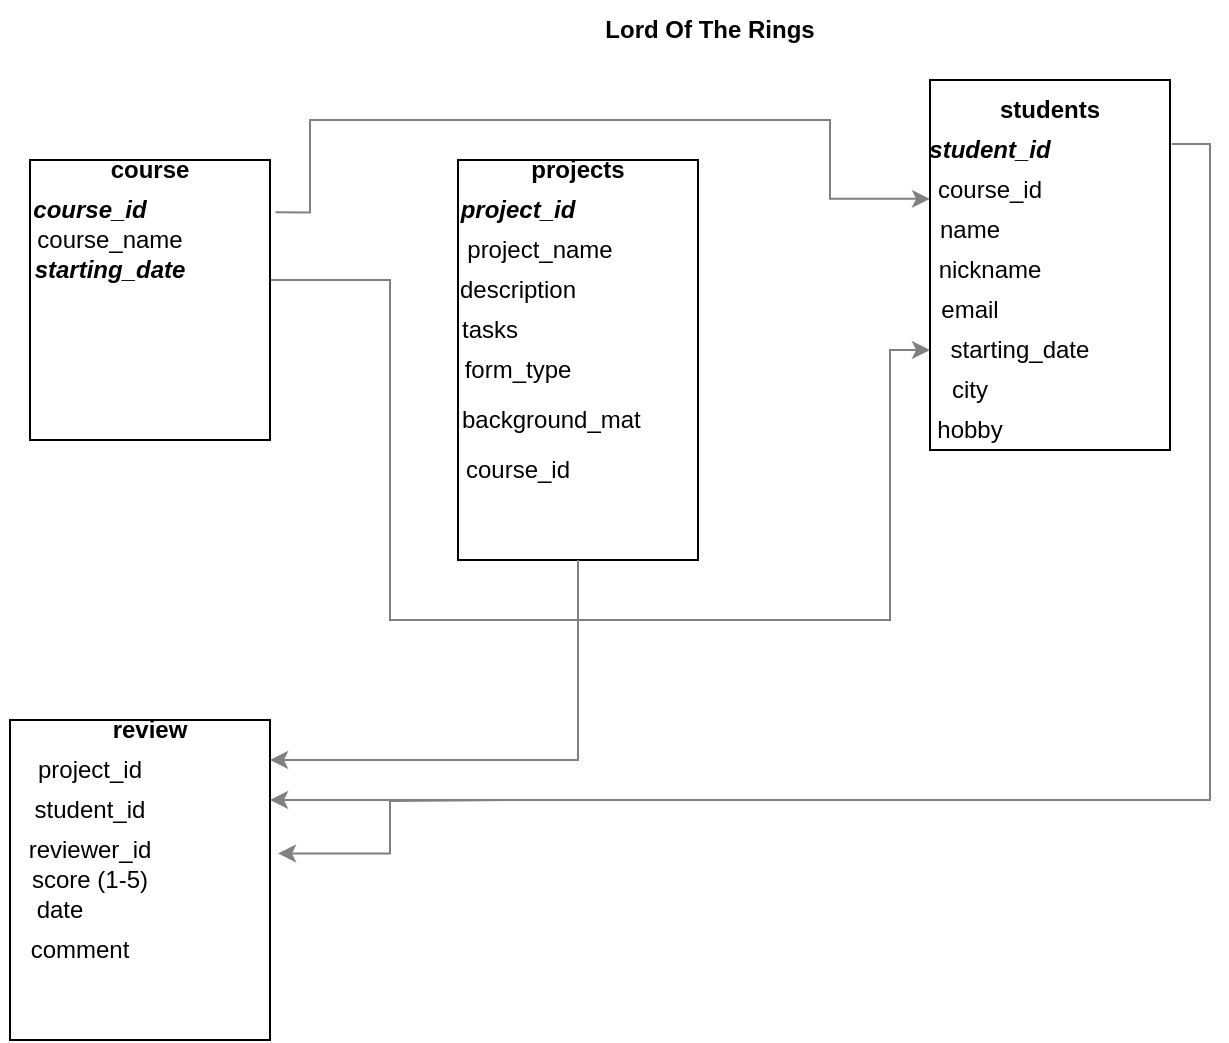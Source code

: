 <mxfile version="15.8.6" type="device"><diagram id="XUP0Fdp4mlZT6pfwWril" name="Page-1"><mxGraphModel dx="1038" dy="579" grid="1" gridSize="10" guides="1" tooltips="1" connect="1" arrows="1" fold="1" page="1" pageScale="1" pageWidth="827" pageHeight="1169" math="0" shadow="0"><root><mxCell id="0"/><mxCell id="1" parent="0"/><mxCell id="B4EsAZ1QFozqLHtL7axL-45" value="" style="edgeStyle=orthogonalEdgeStyle;rounded=0;orthogonalLoop=1;jettySize=auto;html=1;entryX=0;entryY=0.648;entryDx=0;entryDy=0;exitX=1.023;exitY=0.187;exitDx=0;exitDy=0;exitPerimeter=0;strokeColor=#808080;entryPerimeter=0;" parent="1" source="B4EsAZ1QFozqLHtL7axL-1" target="B4EsAZ1QFozqLHtL7axL-42" edge="1"><mxGeometry relative="1" as="geometry"><Array as="points"><mxPoint x="220" y="106"/><mxPoint x="220" y="60"/><mxPoint x="480" y="60"/><mxPoint x="480" y="99"/></Array></mxGeometry></mxCell><mxCell id="B4EsAZ1QFozqLHtL7axL-48" value="" style="edgeStyle=orthogonalEdgeStyle;rounded=0;orthogonalLoop=1;jettySize=auto;html=1;strokeColor=#808080;" parent="1" source="B4EsAZ1QFozqLHtL7axL-1" target="B4EsAZ1QFozqLHtL7axL-24" edge="1"><mxGeometry relative="1" as="geometry"><Array as="points"><mxPoint x="260" y="140"/><mxPoint x="260" y="310"/><mxPoint x="510" y="310"/><mxPoint x="510" y="175"/></Array></mxGeometry></mxCell><mxCell id="B4EsAZ1QFozqLHtL7axL-1" value="" style="rounded=0;whiteSpace=wrap;html=1;" parent="1" vertex="1"><mxGeometry x="80" y="80" width="120" height="140" as="geometry"/></mxCell><mxCell id="B4EsAZ1QFozqLHtL7axL-2" value="Lord Of The Rings" style="text;html=1;strokeColor=none;fillColor=none;align=center;verticalAlign=middle;whiteSpace=wrap;rounded=0;fontStyle=1" parent="1" vertex="1"><mxGeometry x="347" width="146" height="30" as="geometry"/></mxCell><mxCell id="B4EsAZ1QFozqLHtL7axL-4" value="course" style="text;html=1;strokeColor=none;fillColor=none;align=center;verticalAlign=middle;whiteSpace=wrap;rounded=0;fontStyle=1" parent="1" vertex="1"><mxGeometry x="110" y="70" width="60" height="30" as="geometry"/></mxCell><mxCell id="B4EsAZ1QFozqLHtL7axL-5" value="&lt;b&gt;&lt;i&gt;course_id&lt;/i&gt;&lt;/b&gt;" style="text;html=1;strokeColor=none;fillColor=none;align=center;verticalAlign=middle;whiteSpace=wrap;rounded=0;" parent="1" vertex="1"><mxGeometry x="80" y="90" width="60" height="30" as="geometry"/></mxCell><mxCell id="B4EsAZ1QFozqLHtL7axL-7" value="&lt;b&gt;&lt;i&gt;starting_date&lt;/i&gt;&lt;/b&gt;" style="text;html=1;strokeColor=none;fillColor=none;align=center;verticalAlign=middle;whiteSpace=wrap;rounded=0;" parent="1" vertex="1"><mxGeometry x="90" y="120" width="60" height="30" as="geometry"/></mxCell><mxCell id="B4EsAZ1QFozqLHtL7axL-8" value="course_name" style="text;html=1;strokeColor=none;fillColor=none;align=center;verticalAlign=middle;whiteSpace=wrap;rounded=0;" parent="1" vertex="1"><mxGeometry x="75" y="110" width="90" height="20" as="geometry"/></mxCell><mxCell id="B4EsAZ1QFozqLHtL7axL-10" value="" style="rounded=0;whiteSpace=wrap;html=1;align=left;" parent="1" vertex="1"><mxGeometry x="294" y="80" width="120" height="200" as="geometry"/></mxCell><mxCell id="B4EsAZ1QFozqLHtL7axL-11" value="projects" style="text;html=1;strokeColor=none;fillColor=none;align=center;verticalAlign=middle;whiteSpace=wrap;rounded=0;fontStyle=1" parent="1" vertex="1"><mxGeometry x="324" y="70" width="60" height="30" as="geometry"/></mxCell><mxCell id="B4EsAZ1QFozqLHtL7axL-12" value="&lt;b&gt;&lt;i&gt;project_id&lt;/i&gt;&lt;/b&gt;" style="text;html=1;strokeColor=none;fillColor=none;align=center;verticalAlign=middle;whiteSpace=wrap;rounded=0;" parent="1" vertex="1"><mxGeometry x="294" y="90" width="60" height="30" as="geometry"/></mxCell><mxCell id="B4EsAZ1QFozqLHtL7axL-13" value="project_name" style="text;html=1;strokeColor=none;fillColor=none;align=center;verticalAlign=middle;whiteSpace=wrap;rounded=0;" parent="1" vertex="1"><mxGeometry x="280" y="110" width="110" height="30" as="geometry"/></mxCell><mxCell id="B4EsAZ1QFozqLHtL7axL-14" value="description" style="text;html=1;strokeColor=none;fillColor=none;align=center;verticalAlign=middle;whiteSpace=wrap;rounded=0;" parent="1" vertex="1"><mxGeometry x="294" y="130" width="60" height="30" as="geometry"/></mxCell><mxCell id="B4EsAZ1QFozqLHtL7axL-49" value="" style="edgeStyle=orthogonalEdgeStyle;rounded=0;orthogonalLoop=1;jettySize=auto;html=1;strokeColor=#808080;exitX=0.5;exitY=1;exitDx=0;exitDy=0;" parent="1" source="B4EsAZ1QFozqLHtL7axL-10" edge="1"><mxGeometry relative="1" as="geometry"><mxPoint x="290" y="240" as="sourcePoint"/><mxPoint x="200" y="380" as="targetPoint"/><Array as="points"><mxPoint x="354" y="380"/></Array></mxGeometry></mxCell><mxCell id="B4EsAZ1QFozqLHtL7axL-15" value="tasks" style="text;html=1;strokeColor=none;fillColor=none;align=center;verticalAlign=middle;whiteSpace=wrap;rounded=0;" parent="1" vertex="1"><mxGeometry x="280" y="150" width="60" height="30" as="geometry"/></mxCell><mxCell id="B4EsAZ1QFozqLHtL7axL-18" value="background_mat" style="text;html=1;strokeColor=none;fillColor=none;align=left;verticalAlign=middle;whiteSpace=wrap;rounded=0;" parent="1" vertex="1"><mxGeometry x="294" y="200" width="110" height="20" as="geometry"/></mxCell><mxCell id="B4EsAZ1QFozqLHtL7axL-50" value="" style="edgeStyle=orthogonalEdgeStyle;rounded=0;orthogonalLoop=1;jettySize=auto;html=1;exitX=1.008;exitY=0.173;exitDx=0;exitDy=0;exitPerimeter=0;entryX=1;entryY=0.25;entryDx=0;entryDy=0;fontColor=#000000;strokeColor=#808080;fillColor=#bac8d3;" parent="1" source="B4EsAZ1QFozqLHtL7axL-19" target="B4EsAZ1QFozqLHtL7axL-27" edge="1"><mxGeometry relative="1" as="geometry"><Array as="points"><mxPoint x="670" y="72"/><mxPoint x="670" y="400"/></Array></mxGeometry></mxCell><mxCell id="B4EsAZ1QFozqLHtL7axL-19" value="" style="rounded=0;whiteSpace=wrap;html=1;" parent="1" vertex="1"><mxGeometry x="530" y="40" width="120" height="185" as="geometry"/></mxCell><mxCell id="B4EsAZ1QFozqLHtL7axL-20" value="students" style="text;html=1;strokeColor=none;fillColor=none;align=center;verticalAlign=middle;whiteSpace=wrap;rounded=0;fontStyle=1" parent="1" vertex="1"><mxGeometry x="560" y="40" width="60" height="30" as="geometry"/></mxCell><mxCell id="B4EsAZ1QFozqLHtL7axL-21" value="name" style="text;html=1;strokeColor=none;fillColor=none;align=center;verticalAlign=middle;whiteSpace=wrap;rounded=0;" parent="1" vertex="1"><mxGeometry x="520" y="100" width="60" height="30" as="geometry"/></mxCell><mxCell id="B4EsAZ1QFozqLHtL7axL-22" value="nickname" style="text;html=1;strokeColor=none;fillColor=none;align=center;verticalAlign=middle;whiteSpace=wrap;rounded=0;" parent="1" vertex="1"><mxGeometry x="530" y="120" width="60" height="30" as="geometry"/></mxCell><mxCell id="B4EsAZ1QFozqLHtL7axL-23" value="email" style="text;html=1;strokeColor=none;fillColor=none;align=center;verticalAlign=middle;whiteSpace=wrap;rounded=0;" parent="1" vertex="1"><mxGeometry x="520" y="140" width="60" height="30" as="geometry"/></mxCell><mxCell id="B4EsAZ1QFozqLHtL7axL-25" value="city" style="text;html=1;strokeColor=none;fillColor=none;align=center;verticalAlign=middle;whiteSpace=wrap;rounded=0;" parent="1" vertex="1"><mxGeometry x="520" y="180" width="60" height="30" as="geometry"/></mxCell><mxCell id="B4EsAZ1QFozqLHtL7axL-26" value="hobby" style="text;html=1;strokeColor=none;fillColor=none;align=center;verticalAlign=middle;whiteSpace=wrap;rounded=0;" parent="1" vertex="1"><mxGeometry x="520" y="200" width="60" height="30" as="geometry"/></mxCell><mxCell id="B4EsAZ1QFozqLHtL7axL-27" value="" style="rounded=0;whiteSpace=wrap;html=1;" parent="1" vertex="1"><mxGeometry x="70" y="360" width="130" height="160" as="geometry"/></mxCell><mxCell id="B4EsAZ1QFozqLHtL7axL-28" value="review" style="text;html=1;strokeColor=none;fillColor=none;align=center;verticalAlign=middle;whiteSpace=wrap;rounded=0;fontStyle=1" parent="1" vertex="1"><mxGeometry x="110" y="350" width="60" height="30" as="geometry"/></mxCell><mxCell id="B4EsAZ1QFozqLHtL7axL-29" value="project_id" style="text;html=1;strokeColor=none;fillColor=none;align=center;verticalAlign=middle;whiteSpace=wrap;rounded=0;fontStyle=0" parent="1" vertex="1"><mxGeometry x="80" y="370" width="60" height="30" as="geometry"/></mxCell><mxCell id="B4EsAZ1QFozqLHtL7axL-30" value="&lt;b&gt;&lt;i&gt;student_id&lt;/i&gt;&lt;/b&gt;" style="text;html=1;strokeColor=none;fillColor=none;align=center;verticalAlign=middle;whiteSpace=wrap;rounded=0;" parent="1" vertex="1"><mxGeometry x="530" y="60" width="60" height="30" as="geometry"/></mxCell><mxCell id="B4EsAZ1QFozqLHtL7axL-31" value="student_id" style="text;html=1;strokeColor=none;fillColor=none;align=center;verticalAlign=middle;whiteSpace=wrap;rounded=0;fontStyle=0" parent="1" vertex="1"><mxGeometry x="80" y="390" width="60" height="30" as="geometry"/></mxCell><mxCell id="B4EsAZ1QFozqLHtL7axL-32" value="reviewer_id" style="text;html=1;strokeColor=none;fillColor=none;align=center;verticalAlign=middle;whiteSpace=wrap;rounded=0;fontStyle=0" parent="1" vertex="1"><mxGeometry x="80" y="410" width="60" height="30" as="geometry"/></mxCell><mxCell id="B4EsAZ1QFozqLHtL7axL-33" value="score (1-5)" style="text;html=1;strokeColor=none;fillColor=none;align=center;verticalAlign=middle;whiteSpace=wrap;rounded=0;" parent="1" vertex="1"><mxGeometry x="65" y="425" width="90" height="30" as="geometry"/></mxCell><mxCell id="B4EsAZ1QFozqLHtL7axL-34" value="date" style="text;html=1;strokeColor=none;fillColor=none;align=center;verticalAlign=middle;whiteSpace=wrap;rounded=0;" parent="1" vertex="1"><mxGeometry x="65" y="440" width="60" height="30" as="geometry"/></mxCell><mxCell id="B4EsAZ1QFozqLHtL7axL-35" value="comment" style="text;html=1;strokeColor=none;fillColor=none;align=center;verticalAlign=middle;whiteSpace=wrap;rounded=0;" parent="1" vertex="1"><mxGeometry x="75" y="460" width="60" height="30" as="geometry"/></mxCell><mxCell id="B4EsAZ1QFozqLHtL7axL-51" value="" style="edgeStyle=orthogonalEdgeStyle;rounded=0;orthogonalLoop=1;jettySize=auto;html=1;entryX=1.031;entryY=0.417;entryDx=0;entryDy=0;entryPerimeter=0;strokeColor=#808080;" parent="1" target="B4EsAZ1QFozqLHtL7axL-27" edge="1"><mxGeometry relative="1" as="geometry"><mxPoint x="320" y="400" as="sourcePoint"/></mxGeometry></mxCell><mxCell id="B4EsAZ1QFozqLHtL7axL-42" value="course_id" style="text;html=1;strokeColor=none;fillColor=none;align=center;verticalAlign=middle;whiteSpace=wrap;rounded=0;" parent="1" vertex="1"><mxGeometry x="530" y="80" width="60" height="30" as="geometry"/></mxCell><mxCell id="B4EsAZ1QFozqLHtL7axL-24" value="starting_date" style="text;html=1;strokeColor=none;fillColor=none;align=center;verticalAlign=middle;whiteSpace=wrap;rounded=0;" parent="1" vertex="1"><mxGeometry x="530" y="160" width="90" height="30" as="geometry"/></mxCell><mxCell id="B4EsAZ1QFozqLHtL7axL-52" value="form_type" style="text;html=1;strokeColor=none;fillColor=none;align=center;verticalAlign=middle;whiteSpace=wrap;rounded=0;fontColor=#000000;" parent="1" vertex="1"><mxGeometry x="294" y="170" width="60" height="30" as="geometry"/></mxCell><mxCell id="B4EsAZ1QFozqLHtL7axL-55" value="course_id" style="text;html=1;strokeColor=none;fillColor=none;align=center;verticalAlign=middle;whiteSpace=wrap;rounded=0;fontColor=#000000;" parent="1" vertex="1"><mxGeometry x="294" y="220" width="60" height="30" as="geometry"/></mxCell></root></mxGraphModel></diagram></mxfile>